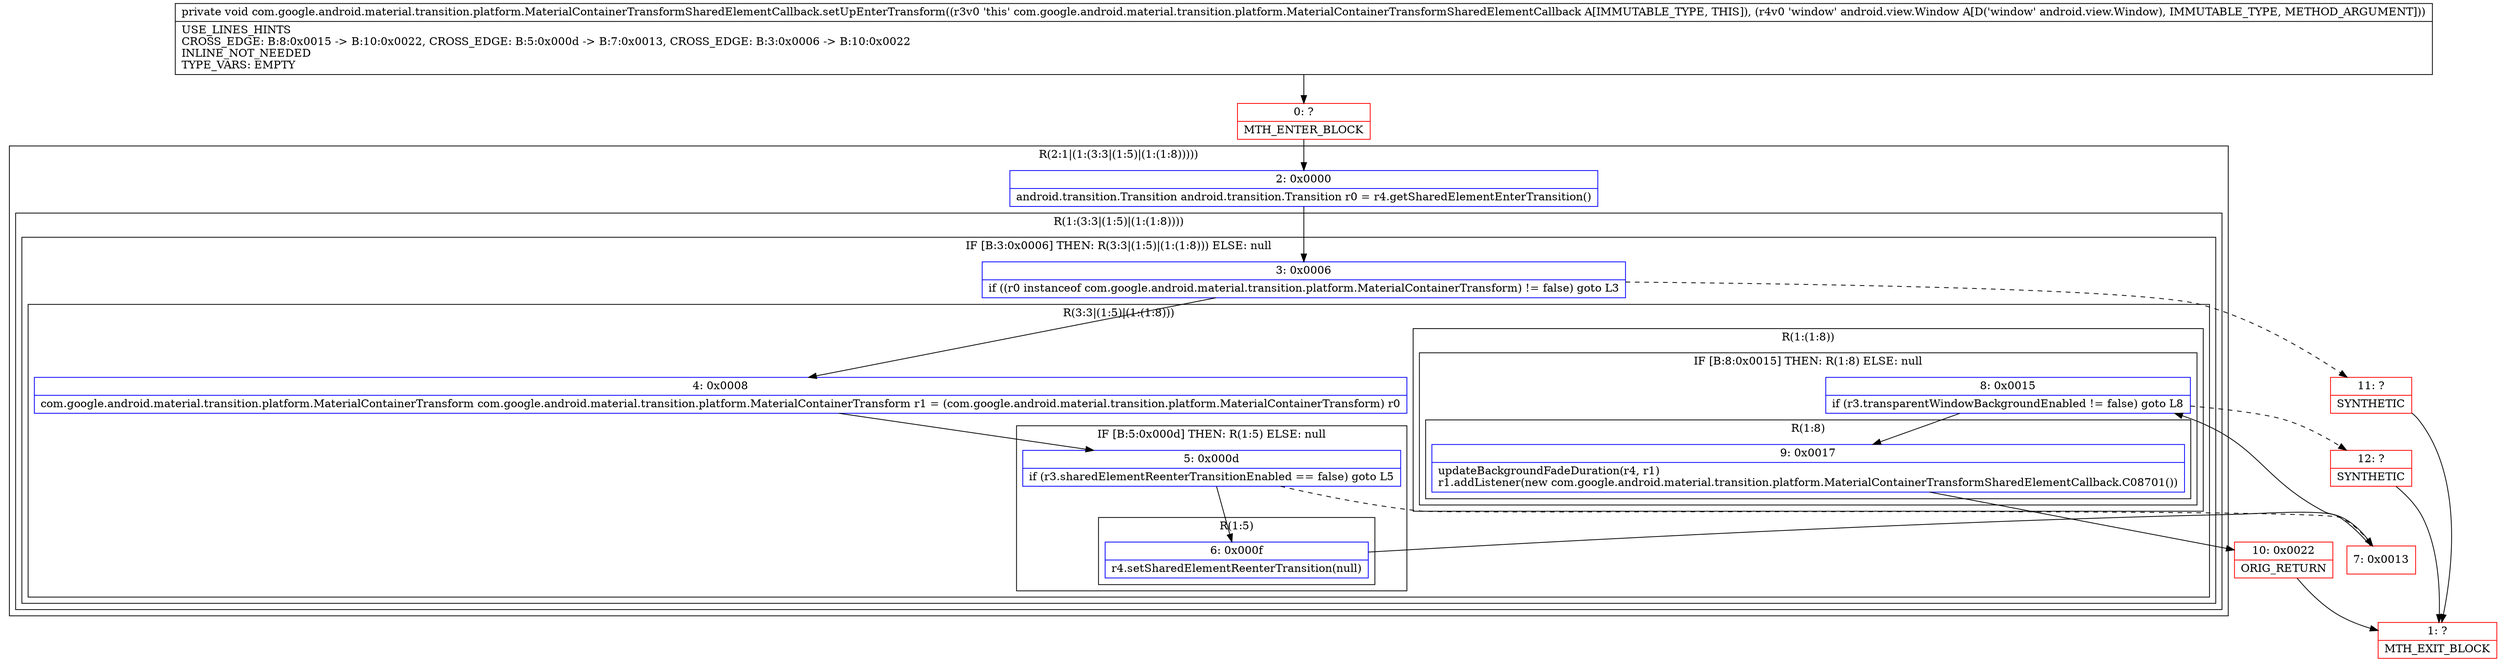 digraph "CFG forcom.google.android.material.transition.platform.MaterialContainerTransformSharedElementCallback.setUpEnterTransform(Landroid\/view\/Window;)V" {
subgraph cluster_Region_1312949057 {
label = "R(2:1|(1:(3:3|(1:5)|(1:(1:8)))))";
node [shape=record,color=blue];
Node_2 [shape=record,label="{2\:\ 0x0000|android.transition.Transition android.transition.Transition r0 = r4.getSharedElementEnterTransition()\l}"];
subgraph cluster_Region_1660797043 {
label = "R(1:(3:3|(1:5)|(1:(1:8))))";
node [shape=record,color=blue];
subgraph cluster_IfRegion_1440837674 {
label = "IF [B:3:0x0006] THEN: R(3:3|(1:5)|(1:(1:8))) ELSE: null";
node [shape=record,color=blue];
Node_3 [shape=record,label="{3\:\ 0x0006|if ((r0 instanceof com.google.android.material.transition.platform.MaterialContainerTransform) != false) goto L3\l}"];
subgraph cluster_Region_1554864234 {
label = "R(3:3|(1:5)|(1:(1:8)))";
node [shape=record,color=blue];
Node_4 [shape=record,label="{4\:\ 0x0008|com.google.android.material.transition.platform.MaterialContainerTransform com.google.android.material.transition.platform.MaterialContainerTransform r1 = (com.google.android.material.transition.platform.MaterialContainerTransform) r0\l}"];
subgraph cluster_IfRegion_2047927855 {
label = "IF [B:5:0x000d] THEN: R(1:5) ELSE: null";
node [shape=record,color=blue];
Node_5 [shape=record,label="{5\:\ 0x000d|if (r3.sharedElementReenterTransitionEnabled == false) goto L5\l}"];
subgraph cluster_Region_1922016345 {
label = "R(1:5)";
node [shape=record,color=blue];
Node_6 [shape=record,label="{6\:\ 0x000f|r4.setSharedElementReenterTransition(null)\l}"];
}
}
subgraph cluster_Region_1754385342 {
label = "R(1:(1:8))";
node [shape=record,color=blue];
subgraph cluster_IfRegion_1692622983 {
label = "IF [B:8:0x0015] THEN: R(1:8) ELSE: null";
node [shape=record,color=blue];
Node_8 [shape=record,label="{8\:\ 0x0015|if (r3.transparentWindowBackgroundEnabled != false) goto L8\l}"];
subgraph cluster_Region_745853111 {
label = "R(1:8)";
node [shape=record,color=blue];
Node_9 [shape=record,label="{9\:\ 0x0017|updateBackgroundFadeDuration(r4, r1)\lr1.addListener(new com.google.android.material.transition.platform.MaterialContainerTransformSharedElementCallback.C08701())\l}"];
}
}
}
}
}
}
}
Node_0 [shape=record,color=red,label="{0\:\ ?|MTH_ENTER_BLOCK\l}"];
Node_7 [shape=record,color=red,label="{7\:\ 0x0013}"];
Node_10 [shape=record,color=red,label="{10\:\ 0x0022|ORIG_RETURN\l}"];
Node_1 [shape=record,color=red,label="{1\:\ ?|MTH_EXIT_BLOCK\l}"];
Node_12 [shape=record,color=red,label="{12\:\ ?|SYNTHETIC\l}"];
Node_11 [shape=record,color=red,label="{11\:\ ?|SYNTHETIC\l}"];
MethodNode[shape=record,label="{private void com.google.android.material.transition.platform.MaterialContainerTransformSharedElementCallback.setUpEnterTransform((r3v0 'this' com.google.android.material.transition.platform.MaterialContainerTransformSharedElementCallback A[IMMUTABLE_TYPE, THIS]), (r4v0 'window' android.view.Window A[D('window' android.view.Window), IMMUTABLE_TYPE, METHOD_ARGUMENT]))  | USE_LINES_HINTS\lCROSS_EDGE: B:8:0x0015 \-\> B:10:0x0022, CROSS_EDGE: B:5:0x000d \-\> B:7:0x0013, CROSS_EDGE: B:3:0x0006 \-\> B:10:0x0022\lINLINE_NOT_NEEDED\lTYPE_VARS: EMPTY\l}"];
MethodNode -> Node_0;Node_2 -> Node_3;
Node_3 -> Node_4;
Node_3 -> Node_11[style=dashed];
Node_4 -> Node_5;
Node_5 -> Node_6;
Node_5 -> Node_7[style=dashed];
Node_6 -> Node_7;
Node_8 -> Node_9;
Node_8 -> Node_12[style=dashed];
Node_9 -> Node_10;
Node_0 -> Node_2;
Node_7 -> Node_8;
Node_10 -> Node_1;
Node_12 -> Node_1;
Node_11 -> Node_1;
}

